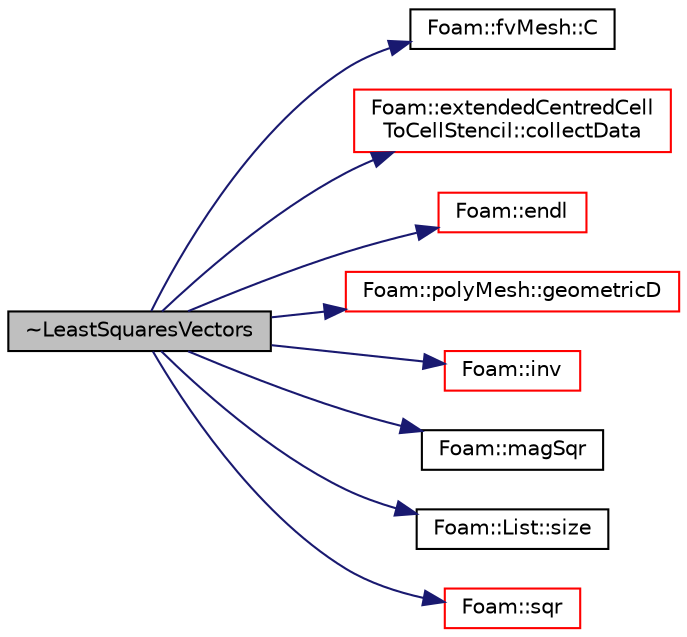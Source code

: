 digraph "~LeastSquaresVectors"
{
  bgcolor="transparent";
  edge [fontname="Helvetica",fontsize="10",labelfontname="Helvetica",labelfontsize="10"];
  node [fontname="Helvetica",fontsize="10",shape=record];
  rankdir="LR";
  Node1 [label="~LeastSquaresVectors",height=0.2,width=0.4,color="black", fillcolor="grey75", style="filled", fontcolor="black"];
  Node1 -> Node2 [color="midnightblue",fontsize="10",style="solid",fontname="Helvetica"];
  Node2 [label="Foam::fvMesh::C",height=0.2,width=0.4,color="black",URL="$a00889.html#a206b1ae5b1c254da85a9666d0a9dc979",tooltip="Return cell centres as volVectorField. "];
  Node1 -> Node3 [color="midnightblue",fontsize="10",style="solid",fontname="Helvetica"];
  Node3 [label="Foam::extendedCentredCell\lToCellStencil::collectData",height=0.2,width=0.4,color="red",URL="$a00706.html#a70cdd5068e8cdd747dbe3d4d79652c2d",tooltip="Use map to get the data into stencil order. "];
  Node1 -> Node4 [color="midnightblue",fontsize="10",style="solid",fontname="Helvetica"];
  Node4 [label="Foam::endl",height=0.2,width=0.4,color="red",URL="$a10979.html#a2db8fe02a0d3909e9351bb4275b23ce4",tooltip="Add newline and flush stream. "];
  Node1 -> Node5 [color="midnightblue",fontsize="10",style="solid",fontname="Helvetica"];
  Node5 [label="Foam::polyMesh::geometricD",height=0.2,width=0.4,color="red",URL="$a01954.html#aa81cc7eb673aa92f482daaa8685202ee",tooltip="Return the vector of geometric directions in mesh. "];
  Node1 -> Node6 [color="midnightblue",fontsize="10",style="solid",fontname="Helvetica"];
  Node6 [label="Foam::inv",height=0.2,width=0.4,color="red",URL="$a10979.html#ac51979edadae5b8ade119dd30b88e381"];
  Node1 -> Node7 [color="midnightblue",fontsize="10",style="solid",fontname="Helvetica"];
  Node7 [label="Foam::magSqr",height=0.2,width=0.4,color="black",URL="$a10979.html#ae6fff2c6981e6d9618aa5038e69def6e"];
  Node1 -> Node8 [color="midnightblue",fontsize="10",style="solid",fontname="Helvetica"];
  Node8 [label="Foam::List::size",height=0.2,width=0.4,color="black",URL="$a01390.html#a8a5f6fa29bd4b500caf186f60245b384",tooltip="Override size to be inconsistent with allocated storage. "];
  Node1 -> Node9 [color="midnightblue",fontsize="10",style="solid",fontname="Helvetica"];
  Node9 [label="Foam::sqr",height=0.2,width=0.4,color="red",URL="$a10979.html#a277dc11c581d53826ab5090b08f3b17b"];
}
